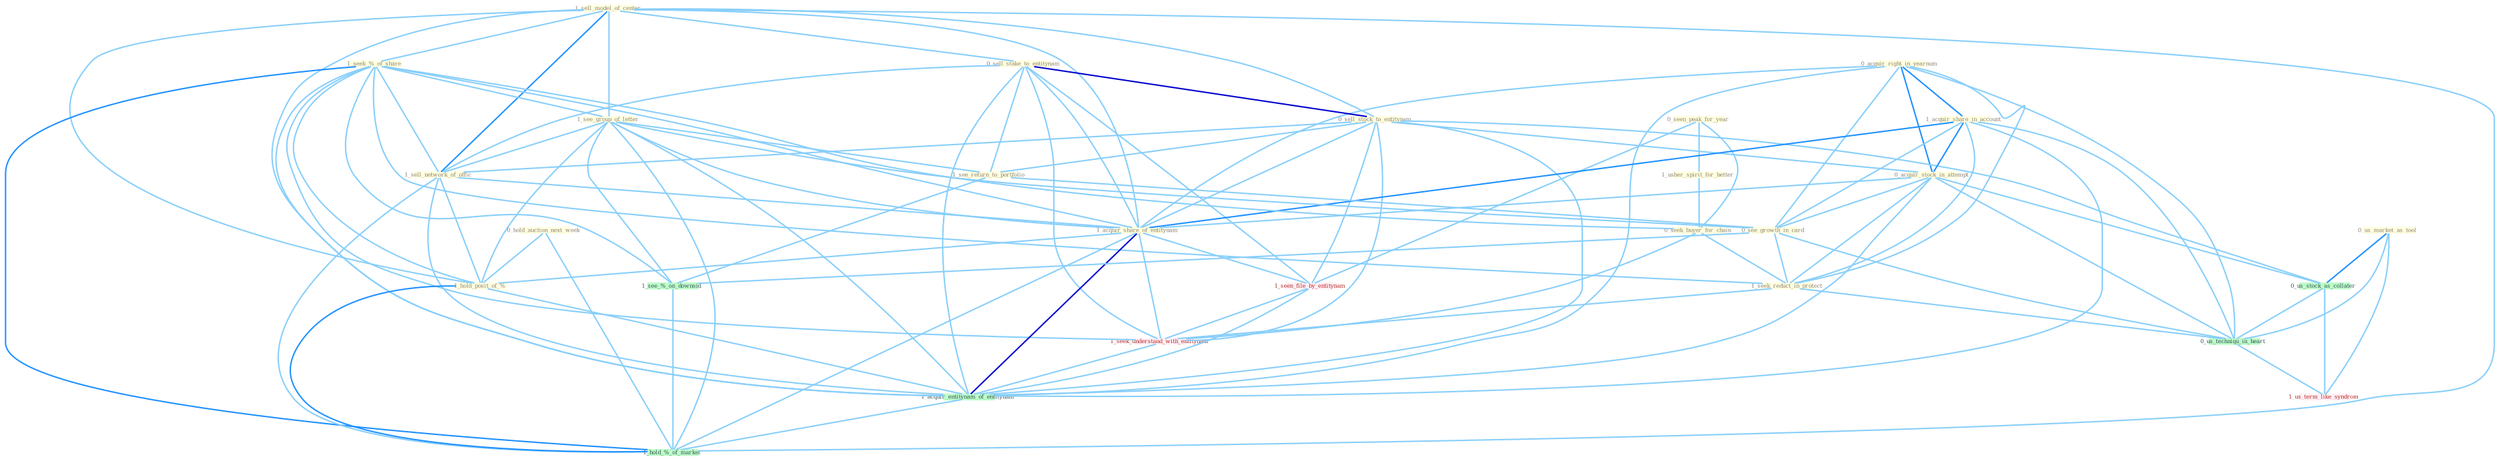 Graph G{ 
    node
    [shape=polygon,style=filled,width=.5,height=.06,color="#BDFCC9",fixedsize=true,fontsize=4,
    fontcolor="#2f4f4f"];
    {node
    [color="#ffffe0", fontcolor="#8b7d6b"] "0_seen_peak_for_year " "0_acquir_right_in_yearnum " "0_us_market_as_tool " "1_sell_model_of_center " "0_sell_stake_to_entitynam " "1_usher_spirit_for_better " "0_sell_stock_to_entitynam " "1_acquir_share_in_account " "0_acquir_stock_in_attempt " "1_seek_%_of_share " "1_see_group_of_letter " "1_sell_network_of_offic " "0_hold_auction_next_week " "0_seek_buyer_for_chain " "1_see_return_to_portfolio " "1_acquir_share_of_entitynam " "1_hold_posit_of_% " "0_see_growth_in_card " "1_seek_reduct_in_protect "}
{node [color="#fff0f5", fontcolor="#b22222"] "1_seen_file_by_entitynam " "1_seek_understand_with_entitynam " "1_us_term_like_syndrom "}
edge [color="#B0E2FF"];

	"0_seen_peak_for_year " -- "1_usher_spirit_for_better " [w="1", color="#87cefa" ];
	"0_seen_peak_for_year " -- "0_seek_buyer_for_chain " [w="1", color="#87cefa" ];
	"0_seen_peak_for_year " -- "1_seen_file_by_entitynam " [w="1", color="#87cefa" ];
	"0_acquir_right_in_yearnum " -- "1_acquir_share_in_account " [w="2", color="#1e90ff" , len=0.8];
	"0_acquir_right_in_yearnum " -- "0_acquir_stock_in_attempt " [w="2", color="#1e90ff" , len=0.8];
	"0_acquir_right_in_yearnum " -- "1_acquir_share_of_entitynam " [w="1", color="#87cefa" ];
	"0_acquir_right_in_yearnum " -- "0_see_growth_in_card " [w="1", color="#87cefa" ];
	"0_acquir_right_in_yearnum " -- "1_seek_reduct_in_protect " [w="1", color="#87cefa" ];
	"0_acquir_right_in_yearnum " -- "1_acquir_entitynam_of_entitynam " [w="1", color="#87cefa" ];
	"0_acquir_right_in_yearnum " -- "0_us_techniqu_in_heart " [w="1", color="#87cefa" ];
	"0_us_market_as_tool " -- "0_us_stock_as_collater " [w="2", color="#1e90ff" , len=0.8];
	"0_us_market_as_tool " -- "0_us_techniqu_in_heart " [w="1", color="#87cefa" ];
	"0_us_market_as_tool " -- "1_us_term_like_syndrom " [w="1", color="#87cefa" ];
	"1_sell_model_of_center " -- "0_sell_stake_to_entitynam " [w="1", color="#87cefa" ];
	"1_sell_model_of_center " -- "0_sell_stock_to_entitynam " [w="1", color="#87cefa" ];
	"1_sell_model_of_center " -- "1_seek_%_of_share " [w="1", color="#87cefa" ];
	"1_sell_model_of_center " -- "1_see_group_of_letter " [w="1", color="#87cefa" ];
	"1_sell_model_of_center " -- "1_sell_network_of_offic " [w="2", color="#1e90ff" , len=0.8];
	"1_sell_model_of_center " -- "1_acquir_share_of_entitynam " [w="1", color="#87cefa" ];
	"1_sell_model_of_center " -- "1_hold_posit_of_% " [w="1", color="#87cefa" ];
	"1_sell_model_of_center " -- "1_acquir_entitynam_of_entitynam " [w="1", color="#87cefa" ];
	"1_sell_model_of_center " -- "1_hold_%_of_market " [w="1", color="#87cefa" ];
	"0_sell_stake_to_entitynam " -- "0_sell_stock_to_entitynam " [w="3", color="#0000cd" , len=0.6];
	"0_sell_stake_to_entitynam " -- "1_sell_network_of_offic " [w="1", color="#87cefa" ];
	"0_sell_stake_to_entitynam " -- "1_see_return_to_portfolio " [w="1", color="#87cefa" ];
	"0_sell_stake_to_entitynam " -- "1_acquir_share_of_entitynam " [w="1", color="#87cefa" ];
	"0_sell_stake_to_entitynam " -- "1_seen_file_by_entitynam " [w="1", color="#87cefa" ];
	"0_sell_stake_to_entitynam " -- "1_seek_understand_with_entitynam " [w="1", color="#87cefa" ];
	"0_sell_stake_to_entitynam " -- "1_acquir_entitynam_of_entitynam " [w="1", color="#87cefa" ];
	"1_usher_spirit_for_better " -- "0_seek_buyer_for_chain " [w="1", color="#87cefa" ];
	"0_sell_stock_to_entitynam " -- "0_acquir_stock_in_attempt " [w="1", color="#87cefa" ];
	"0_sell_stock_to_entitynam " -- "1_sell_network_of_offic " [w="1", color="#87cefa" ];
	"0_sell_stock_to_entitynam " -- "1_see_return_to_portfolio " [w="1", color="#87cefa" ];
	"0_sell_stock_to_entitynam " -- "1_acquir_share_of_entitynam " [w="1", color="#87cefa" ];
	"0_sell_stock_to_entitynam " -- "1_seen_file_by_entitynam " [w="1", color="#87cefa" ];
	"0_sell_stock_to_entitynam " -- "0_us_stock_as_collater " [w="1", color="#87cefa" ];
	"0_sell_stock_to_entitynam " -- "1_seek_understand_with_entitynam " [w="1", color="#87cefa" ];
	"0_sell_stock_to_entitynam " -- "1_acquir_entitynam_of_entitynam " [w="1", color="#87cefa" ];
	"1_acquir_share_in_account " -- "0_acquir_stock_in_attempt " [w="2", color="#1e90ff" , len=0.8];
	"1_acquir_share_in_account " -- "1_acquir_share_of_entitynam " [w="2", color="#1e90ff" , len=0.8];
	"1_acquir_share_in_account " -- "0_see_growth_in_card " [w="1", color="#87cefa" ];
	"1_acquir_share_in_account " -- "1_seek_reduct_in_protect " [w="1", color="#87cefa" ];
	"1_acquir_share_in_account " -- "1_acquir_entitynam_of_entitynam " [w="1", color="#87cefa" ];
	"1_acquir_share_in_account " -- "0_us_techniqu_in_heart " [w="1", color="#87cefa" ];
	"0_acquir_stock_in_attempt " -- "1_acquir_share_of_entitynam " [w="1", color="#87cefa" ];
	"0_acquir_stock_in_attempt " -- "0_see_growth_in_card " [w="1", color="#87cefa" ];
	"0_acquir_stock_in_attempt " -- "1_seek_reduct_in_protect " [w="1", color="#87cefa" ];
	"0_acquir_stock_in_attempt " -- "0_us_stock_as_collater " [w="1", color="#87cefa" ];
	"0_acquir_stock_in_attempt " -- "1_acquir_entitynam_of_entitynam " [w="1", color="#87cefa" ];
	"0_acquir_stock_in_attempt " -- "0_us_techniqu_in_heart " [w="1", color="#87cefa" ];
	"1_seek_%_of_share " -- "1_see_group_of_letter " [w="1", color="#87cefa" ];
	"1_seek_%_of_share " -- "1_sell_network_of_offic " [w="1", color="#87cefa" ];
	"1_seek_%_of_share " -- "0_seek_buyer_for_chain " [w="1", color="#87cefa" ];
	"1_seek_%_of_share " -- "1_acquir_share_of_entitynam " [w="1", color="#87cefa" ];
	"1_seek_%_of_share " -- "1_hold_posit_of_% " [w="1", color="#87cefa" ];
	"1_seek_%_of_share " -- "1_seek_reduct_in_protect " [w="1", color="#87cefa" ];
	"1_seek_%_of_share " -- "1_seek_understand_with_entitynam " [w="1", color="#87cefa" ];
	"1_seek_%_of_share " -- "1_acquir_entitynam_of_entitynam " [w="1", color="#87cefa" ];
	"1_seek_%_of_share " -- "1_see_%_on_downsid " [w="1", color="#87cefa" ];
	"1_seek_%_of_share " -- "1_hold_%_of_market " [w="2", color="#1e90ff" , len=0.8];
	"1_see_group_of_letter " -- "1_sell_network_of_offic " [w="1", color="#87cefa" ];
	"1_see_group_of_letter " -- "1_see_return_to_portfolio " [w="1", color="#87cefa" ];
	"1_see_group_of_letter " -- "1_acquir_share_of_entitynam " [w="1", color="#87cefa" ];
	"1_see_group_of_letter " -- "1_hold_posit_of_% " [w="1", color="#87cefa" ];
	"1_see_group_of_letter " -- "0_see_growth_in_card " [w="1", color="#87cefa" ];
	"1_see_group_of_letter " -- "1_acquir_entitynam_of_entitynam " [w="1", color="#87cefa" ];
	"1_see_group_of_letter " -- "1_see_%_on_downsid " [w="1", color="#87cefa" ];
	"1_see_group_of_letter " -- "1_hold_%_of_market " [w="1", color="#87cefa" ];
	"1_sell_network_of_offic " -- "1_acquir_share_of_entitynam " [w="1", color="#87cefa" ];
	"1_sell_network_of_offic " -- "1_hold_posit_of_% " [w="1", color="#87cefa" ];
	"1_sell_network_of_offic " -- "1_acquir_entitynam_of_entitynam " [w="1", color="#87cefa" ];
	"1_sell_network_of_offic " -- "1_hold_%_of_market " [w="1", color="#87cefa" ];
	"0_hold_auction_next_week " -- "1_hold_posit_of_% " [w="1", color="#87cefa" ];
	"0_hold_auction_next_week " -- "1_hold_%_of_market " [w="1", color="#87cefa" ];
	"0_seek_buyer_for_chain " -- "1_seek_reduct_in_protect " [w="1", color="#87cefa" ];
	"0_seek_buyer_for_chain " -- "1_seek_understand_with_entitynam " [w="1", color="#87cefa" ];
	"1_see_return_to_portfolio " -- "0_see_growth_in_card " [w="1", color="#87cefa" ];
	"1_see_return_to_portfolio " -- "1_see_%_on_downsid " [w="1", color="#87cefa" ];
	"1_acquir_share_of_entitynam " -- "1_hold_posit_of_% " [w="1", color="#87cefa" ];
	"1_acquir_share_of_entitynam " -- "1_seen_file_by_entitynam " [w="1", color="#87cefa" ];
	"1_acquir_share_of_entitynam " -- "1_seek_understand_with_entitynam " [w="1", color="#87cefa" ];
	"1_acquir_share_of_entitynam " -- "1_acquir_entitynam_of_entitynam " [w="3", color="#0000cd" , len=0.6];
	"1_acquir_share_of_entitynam " -- "1_hold_%_of_market " [w="1", color="#87cefa" ];
	"1_hold_posit_of_% " -- "1_acquir_entitynam_of_entitynam " [w="1", color="#87cefa" ];
	"1_hold_posit_of_% " -- "1_hold_%_of_market " [w="2", color="#1e90ff" , len=0.8];
	"0_see_growth_in_card " -- "1_seek_reduct_in_protect " [w="1", color="#87cefa" ];
	"0_see_growth_in_card " -- "0_us_techniqu_in_heart " [w="1", color="#87cefa" ];
	"0_see_growth_in_card " -- "1_see_%_on_downsid " [w="1", color="#87cefa" ];
	"1_seek_reduct_in_protect " -- "1_seek_understand_with_entitynam " [w="1", color="#87cefa" ];
	"1_seek_reduct_in_protect " -- "0_us_techniqu_in_heart " [w="1", color="#87cefa" ];
	"1_seen_file_by_entitynam " -- "1_seek_understand_with_entitynam " [w="1", color="#87cefa" ];
	"1_seen_file_by_entitynam " -- "1_acquir_entitynam_of_entitynam " [w="1", color="#87cefa" ];
	"0_us_stock_as_collater " -- "0_us_techniqu_in_heart " [w="1", color="#87cefa" ];
	"0_us_stock_as_collater " -- "1_us_term_like_syndrom " [w="1", color="#87cefa" ];
	"1_seek_understand_with_entitynam " -- "1_acquir_entitynam_of_entitynam " [w="1", color="#87cefa" ];
	"1_acquir_entitynam_of_entitynam " -- "1_hold_%_of_market " [w="1", color="#87cefa" ];
	"0_us_techniqu_in_heart " -- "1_us_term_like_syndrom " [w="1", color="#87cefa" ];
	"1_see_%_on_downsid " -- "1_hold_%_of_market " [w="1", color="#87cefa" ];
}